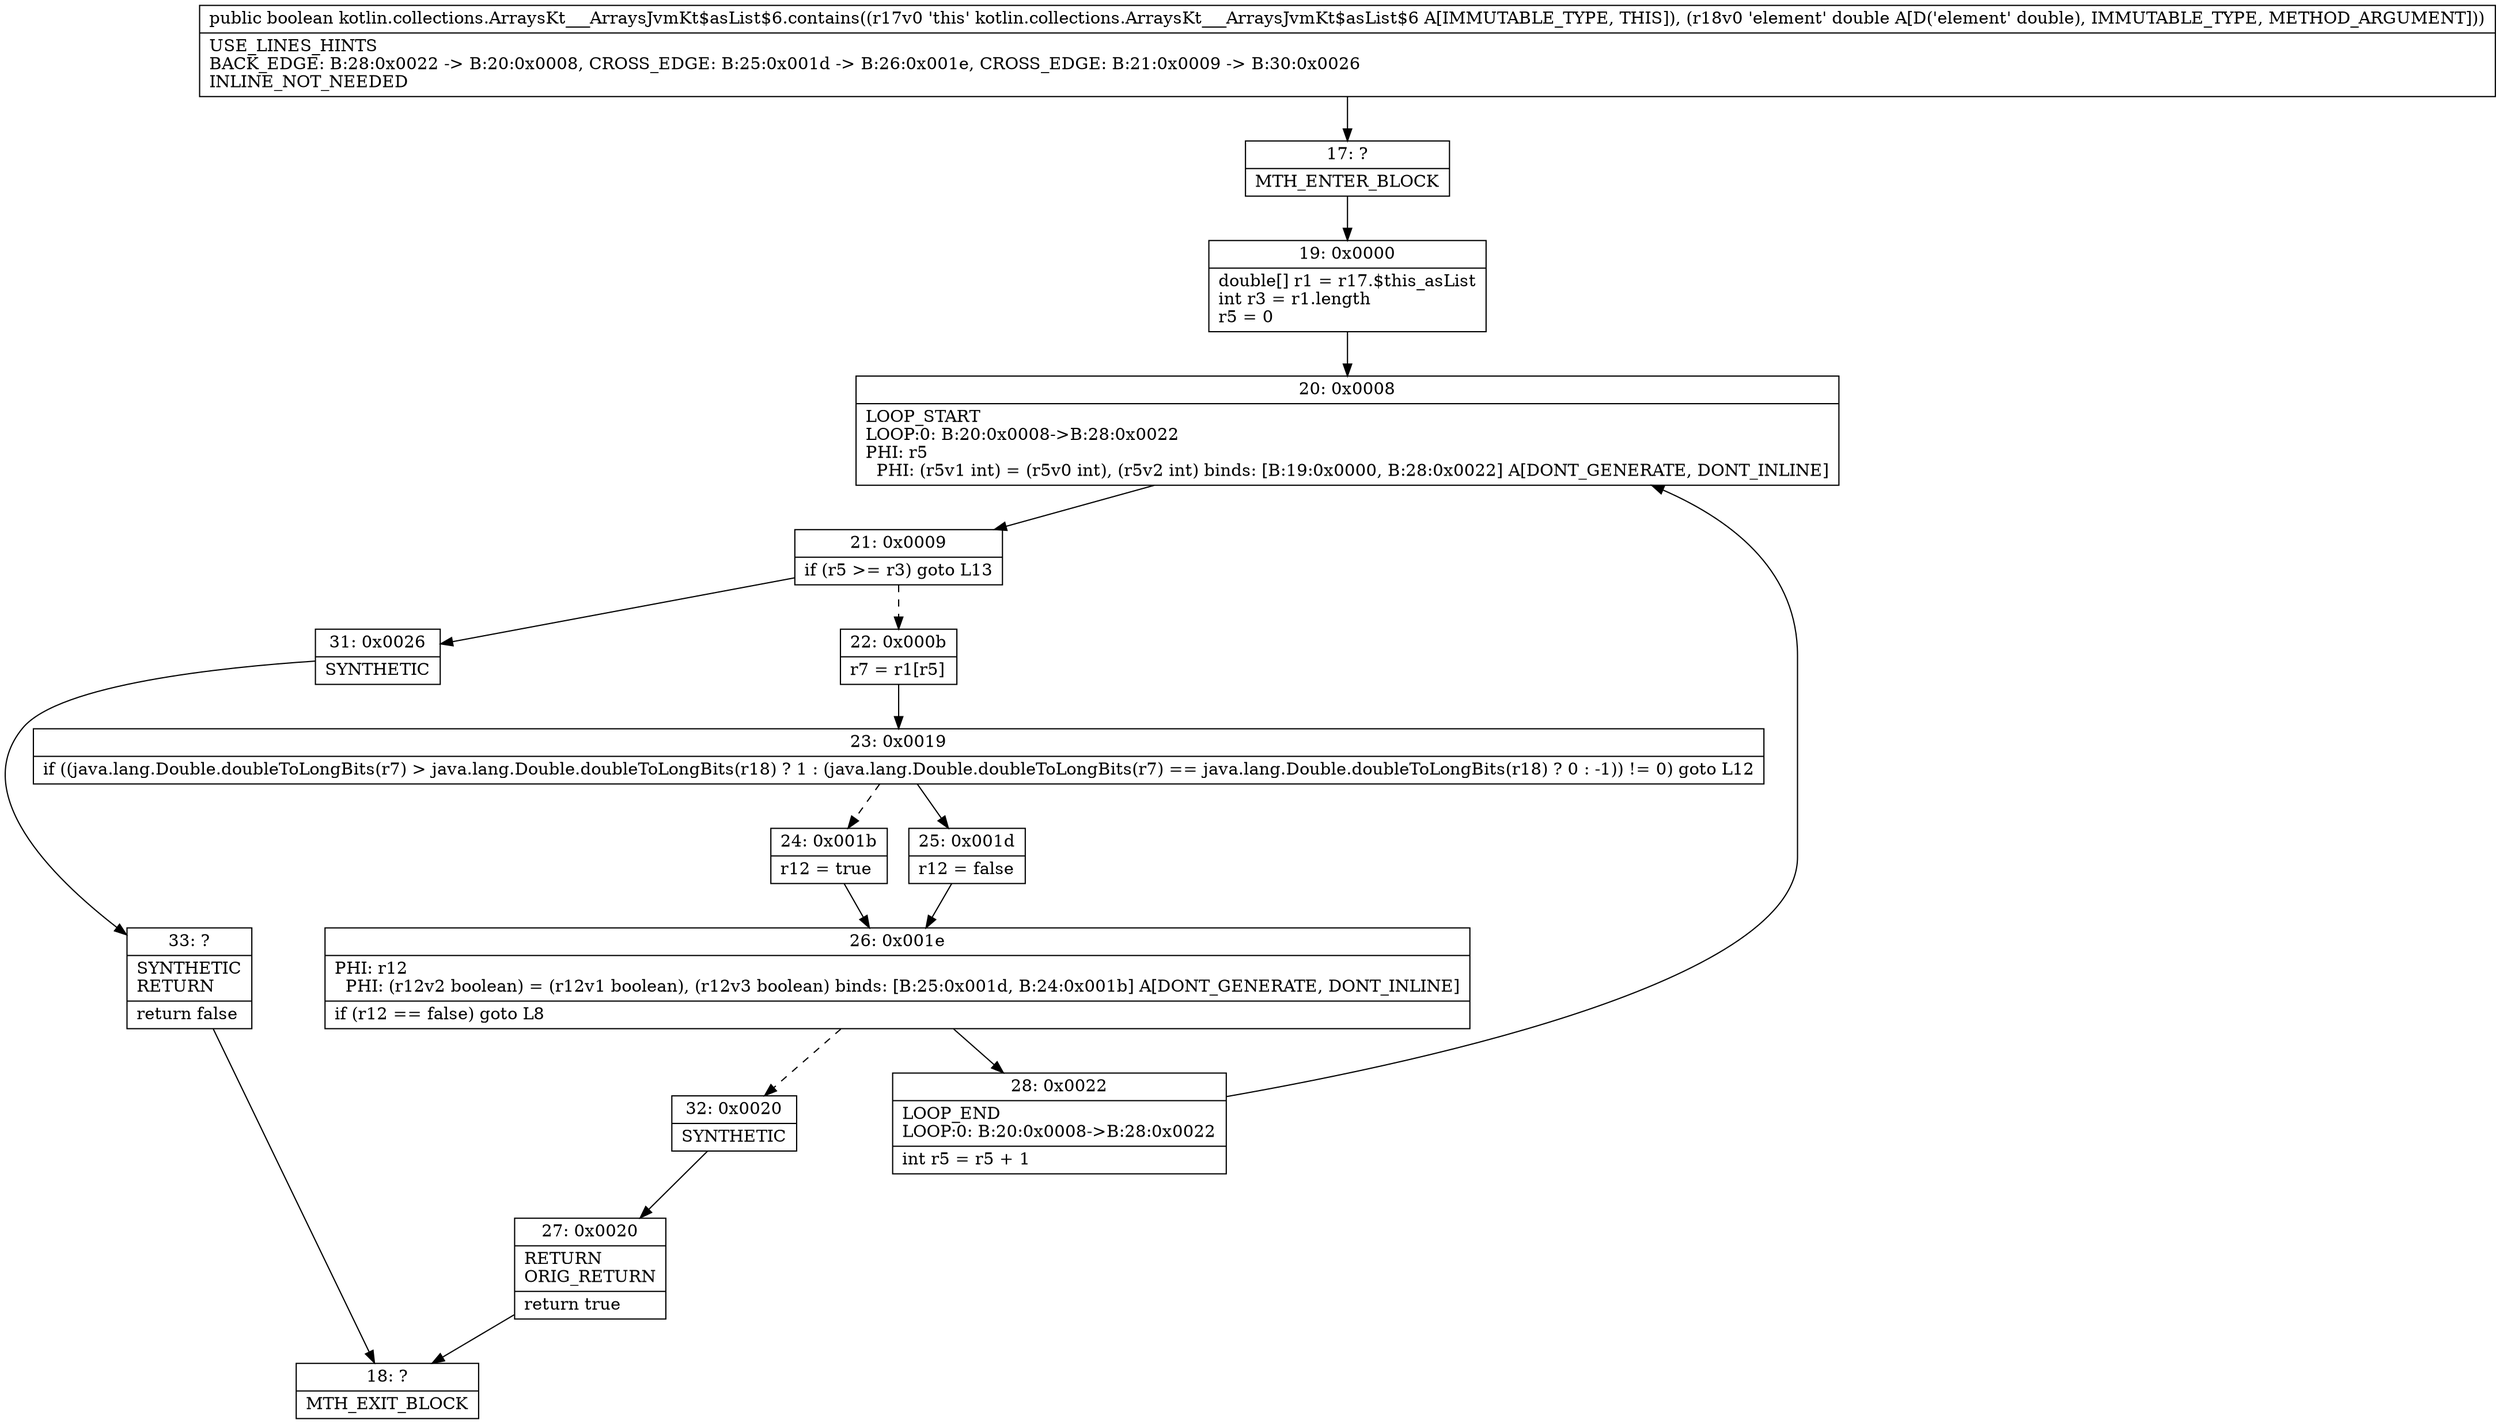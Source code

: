 digraph "CFG forkotlin.collections.ArraysKt___ArraysJvmKt$asList$6.contains(D)Z" {
Node_17 [shape=record,label="{17\:\ ?|MTH_ENTER_BLOCK\l}"];
Node_19 [shape=record,label="{19\:\ 0x0000|double[] r1 = r17.$this_asList\lint r3 = r1.length\lr5 = 0\l}"];
Node_20 [shape=record,label="{20\:\ 0x0008|LOOP_START\lLOOP:0: B:20:0x0008\-\>B:28:0x0022\lPHI: r5 \l  PHI: (r5v1 int) = (r5v0 int), (r5v2 int) binds: [B:19:0x0000, B:28:0x0022] A[DONT_GENERATE, DONT_INLINE]\l}"];
Node_21 [shape=record,label="{21\:\ 0x0009|if (r5 \>= r3) goto L13\l}"];
Node_22 [shape=record,label="{22\:\ 0x000b|r7 = r1[r5]\l}"];
Node_23 [shape=record,label="{23\:\ 0x0019|if ((java.lang.Double.doubleToLongBits(r7) \> java.lang.Double.doubleToLongBits(r18) ? 1 : (java.lang.Double.doubleToLongBits(r7) == java.lang.Double.doubleToLongBits(r18) ? 0 : \-1)) != 0) goto L12\l}"];
Node_24 [shape=record,label="{24\:\ 0x001b|r12 = true\l}"];
Node_26 [shape=record,label="{26\:\ 0x001e|PHI: r12 \l  PHI: (r12v2 boolean) = (r12v1 boolean), (r12v3 boolean) binds: [B:25:0x001d, B:24:0x001b] A[DONT_GENERATE, DONT_INLINE]\l|if (r12 == false) goto L8\l}"];
Node_28 [shape=record,label="{28\:\ 0x0022|LOOP_END\lLOOP:0: B:20:0x0008\-\>B:28:0x0022\l|int r5 = r5 + 1\l}"];
Node_32 [shape=record,label="{32\:\ 0x0020|SYNTHETIC\l}"];
Node_27 [shape=record,label="{27\:\ 0x0020|RETURN\lORIG_RETURN\l|return true\l}"];
Node_18 [shape=record,label="{18\:\ ?|MTH_EXIT_BLOCK\l}"];
Node_25 [shape=record,label="{25\:\ 0x001d|r12 = false\l}"];
Node_31 [shape=record,label="{31\:\ 0x0026|SYNTHETIC\l}"];
Node_33 [shape=record,label="{33\:\ ?|SYNTHETIC\lRETURN\l|return false\l}"];
MethodNode[shape=record,label="{public boolean kotlin.collections.ArraysKt___ArraysJvmKt$asList$6.contains((r17v0 'this' kotlin.collections.ArraysKt___ArraysJvmKt$asList$6 A[IMMUTABLE_TYPE, THIS]), (r18v0 'element' double A[D('element' double), IMMUTABLE_TYPE, METHOD_ARGUMENT]))  | USE_LINES_HINTS\lBACK_EDGE: B:28:0x0022 \-\> B:20:0x0008, CROSS_EDGE: B:25:0x001d \-\> B:26:0x001e, CROSS_EDGE: B:21:0x0009 \-\> B:30:0x0026\lINLINE_NOT_NEEDED\l}"];
MethodNode -> Node_17;Node_17 -> Node_19;
Node_19 -> Node_20;
Node_20 -> Node_21;
Node_21 -> Node_22[style=dashed];
Node_21 -> Node_31;
Node_22 -> Node_23;
Node_23 -> Node_24[style=dashed];
Node_23 -> Node_25;
Node_24 -> Node_26;
Node_26 -> Node_28;
Node_26 -> Node_32[style=dashed];
Node_28 -> Node_20;
Node_32 -> Node_27;
Node_27 -> Node_18;
Node_25 -> Node_26;
Node_31 -> Node_33;
Node_33 -> Node_18;
}

